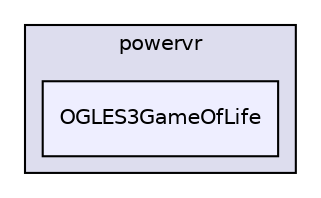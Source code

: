 digraph "PVR/SDK_3.4/Examples/Advanced/GameOfLife/OGLES3/Build/Android/src/com/powervr/OGLES3GameOfLife" {
  compound=true
  node [ fontsize="10", fontname="Helvetica"];
  edge [ labelfontsize="10", labelfontname="Helvetica"];
  subgraph clusterdir_0735eb22e6e7a8eb374e0bac1dab0620 {
    graph [ bgcolor="#ddddee", pencolor="black", label="powervr" fontname="Helvetica", fontsize="10", URL="dir_0735eb22e6e7a8eb374e0bac1dab0620.html"]
  dir_874829a56e37c41517ee8593678e149d [shape=box, label="OGLES3GameOfLife", style="filled", fillcolor="#eeeeff", pencolor="black", URL="dir_874829a56e37c41517ee8593678e149d.html"];
  }
}
